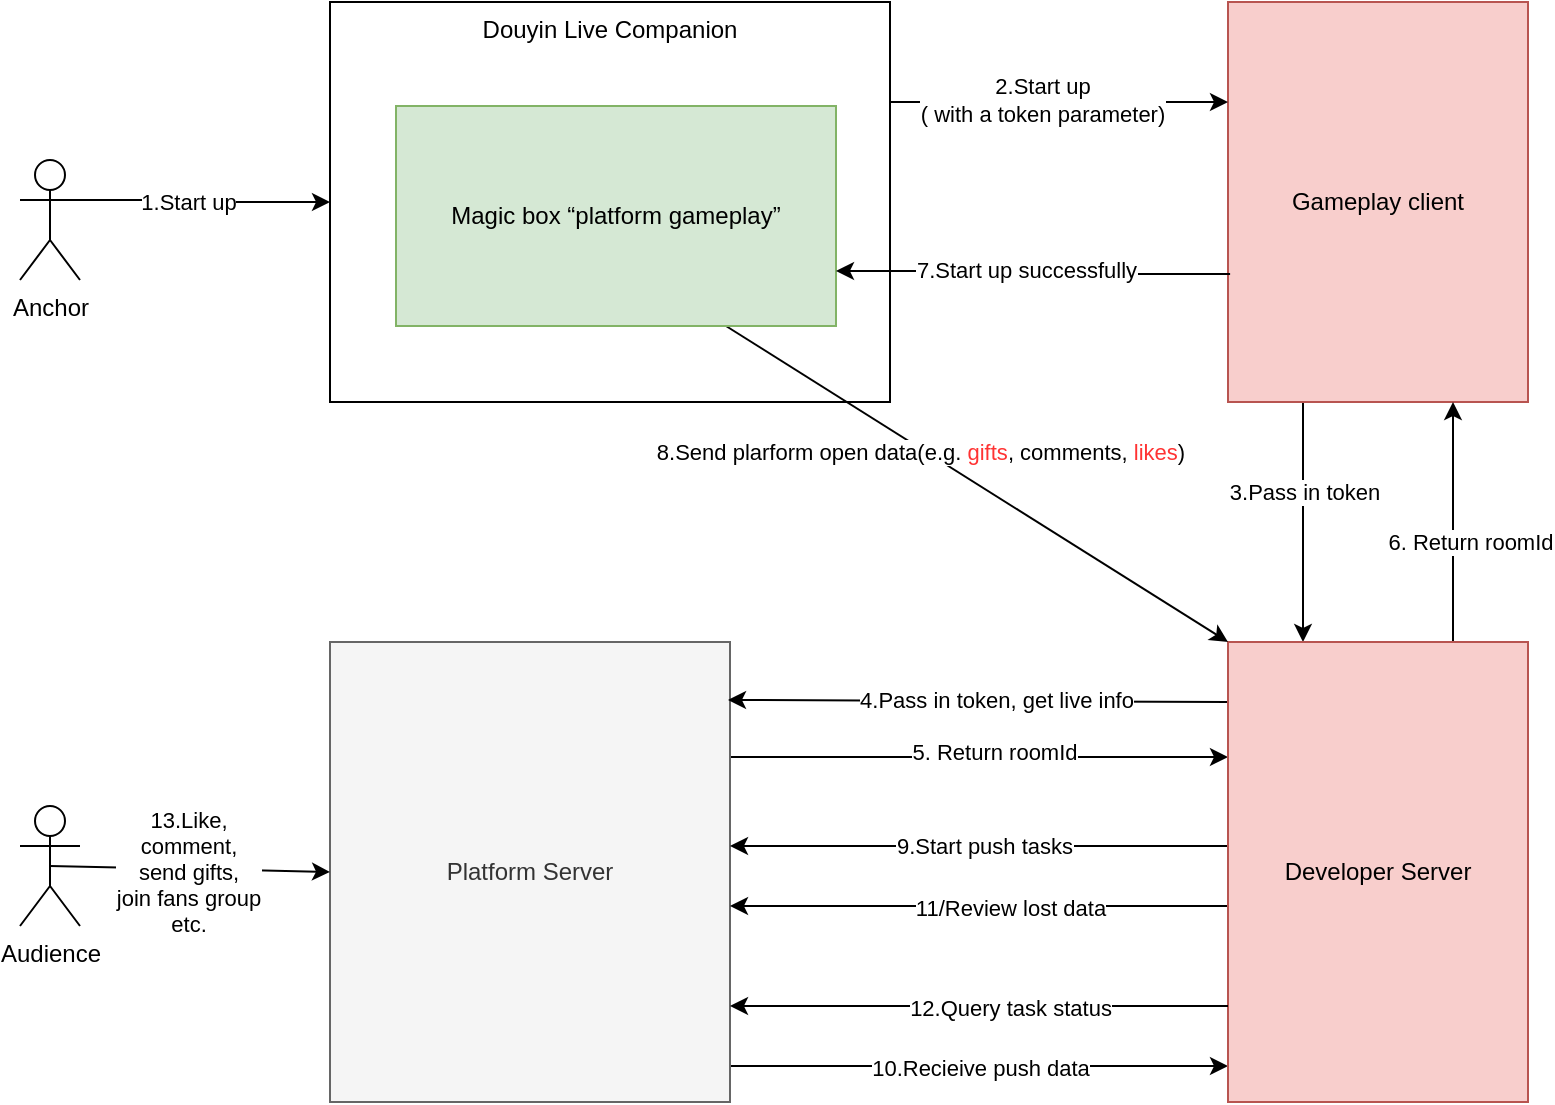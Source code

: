 <mxfile version="22.1.9" type="github">
  <diagram name="第 1 页" id="Y4wQD-pbCirq9T_VrnDq">
    <mxGraphModel dx="1434" dy="734" grid="1" gridSize="10" guides="1" tooltips="1" connect="1" arrows="1" fold="1" page="1" pageScale="1" pageWidth="827" pageHeight="1169" math="0" shadow="0">
      <root>
        <mxCell id="0" />
        <mxCell id="1" parent="0" />
        <mxCell id="o2AHgQSNgwUj-9A4sk8h-19" style="edgeStyle=orthogonalEdgeStyle;rounded=0;orthogonalLoop=1;jettySize=auto;html=1;exitX=1;exitY=0.333;exitDx=0;exitDy=0;exitPerimeter=0;entryX=0;entryY=0.5;entryDx=0;entryDy=0;" edge="1" parent="1" source="o2AHgQSNgwUj-9A4sk8h-1" target="o2AHgQSNgwUj-9A4sk8h-6">
          <mxGeometry relative="1" as="geometry" />
        </mxCell>
        <mxCell id="o2AHgQSNgwUj-9A4sk8h-20" value="1.Start up" style="edgeLabel;html=1;align=center;verticalAlign=middle;resizable=0;points=[];" vertex="1" connectable="0" parent="o2AHgQSNgwUj-9A4sk8h-19">
          <mxGeometry x="-0.143" y="-1" relative="1" as="geometry">
            <mxPoint as="offset" />
          </mxGeometry>
        </mxCell>
        <mxCell id="o2AHgQSNgwUj-9A4sk8h-1" value="Anchor" style="shape=umlActor;verticalLabelPosition=bottom;verticalAlign=top;html=1;outlineConnect=0;" vertex="1" parent="1">
          <mxGeometry x="30" y="267" width="30" height="60" as="geometry" />
        </mxCell>
        <mxCell id="o2AHgQSNgwUj-9A4sk8h-25" style="edgeStyle=none;rounded=0;orthogonalLoop=1;jettySize=auto;html=1;exitX=0.25;exitY=1;exitDx=0;exitDy=0;entryX=0.25;entryY=0;entryDx=0;entryDy=0;" edge="1" parent="1" source="o2AHgQSNgwUj-9A4sk8h-5" target="o2AHgQSNgwUj-9A4sk8h-8">
          <mxGeometry relative="1" as="geometry" />
        </mxCell>
        <mxCell id="o2AHgQSNgwUj-9A4sk8h-26" value="3.Pass in token" style="edgeLabel;html=1;align=center;verticalAlign=middle;resizable=0;points=[];" vertex="1" connectable="0" parent="o2AHgQSNgwUj-9A4sk8h-25">
          <mxGeometry x="-0.25" relative="1" as="geometry">
            <mxPoint as="offset" />
          </mxGeometry>
        </mxCell>
        <mxCell id="o2AHgQSNgwUj-9A4sk8h-5" value="Gameplay client" style="rounded=0;whiteSpace=wrap;html=1;verticalAlign=middle;align=center;fillColor=#f8cecc;strokeColor=#b85450;" vertex="1" parent="1">
          <mxGeometry x="634" y="188" width="150" height="200" as="geometry" />
        </mxCell>
        <mxCell id="o2AHgQSNgwUj-9A4sk8h-14" style="edgeStyle=orthogonalEdgeStyle;rounded=0;orthogonalLoop=1;jettySize=auto;html=1;exitX=1;exitY=0.25;exitDx=0;exitDy=0;entryX=0;entryY=0.25;entryDx=0;entryDy=0;" edge="1" parent="1" source="o2AHgQSNgwUj-9A4sk8h-6" target="o2AHgQSNgwUj-9A4sk8h-5">
          <mxGeometry relative="1" as="geometry" />
        </mxCell>
        <mxCell id="o2AHgQSNgwUj-9A4sk8h-15" value="2.Start up&lt;br&gt;( with a token parameter)" style="edgeLabel;html=1;align=center;verticalAlign=middle;resizable=0;points=[];" vertex="1" connectable="0" parent="o2AHgQSNgwUj-9A4sk8h-14">
          <mxGeometry x="-0.108" y="1" relative="1" as="geometry">
            <mxPoint as="offset" />
          </mxGeometry>
        </mxCell>
        <mxCell id="o2AHgQSNgwUj-9A4sk8h-6" value="Douyin Live Companion" style="rounded=0;whiteSpace=wrap;html=1;verticalAlign=top;" vertex="1" parent="1">
          <mxGeometry x="185" y="188" width="280" height="200" as="geometry" />
        </mxCell>
        <mxCell id="o2AHgQSNgwUj-9A4sk8h-31" style="edgeStyle=none;rounded=0;orthogonalLoop=1;jettySize=auto;html=1;exitX=1;exitY=0.25;exitDx=0;exitDy=0;entryX=0;entryY=0.25;entryDx=0;entryDy=0;" edge="1" parent="1" source="o2AHgQSNgwUj-9A4sk8h-7" target="o2AHgQSNgwUj-9A4sk8h-8">
          <mxGeometry relative="1" as="geometry" />
        </mxCell>
        <mxCell id="o2AHgQSNgwUj-9A4sk8h-32" value="5. Return roomId" style="edgeLabel;html=1;align=center;verticalAlign=middle;resizable=0;points=[];" vertex="1" connectable="0" parent="o2AHgQSNgwUj-9A4sk8h-31">
          <mxGeometry x="0.06" y="4" relative="1" as="geometry">
            <mxPoint y="1" as="offset" />
          </mxGeometry>
        </mxCell>
        <mxCell id="o2AHgQSNgwUj-9A4sk8h-39" style="edgeStyle=none;rounded=0;orthogonalLoop=1;jettySize=auto;html=1;exitX=1;exitY=0.75;exitDx=0;exitDy=0;entryX=0;entryY=0.75;entryDx=0;entryDy=0;" edge="1" parent="1">
          <mxGeometry relative="1" as="geometry">
            <mxPoint x="385" y="720" as="sourcePoint" />
            <mxPoint x="634" y="720" as="targetPoint" />
          </mxGeometry>
        </mxCell>
        <mxCell id="o2AHgQSNgwUj-9A4sk8h-40" value="10.Recieive push data" style="edgeLabel;html=1;align=center;verticalAlign=middle;resizable=0;points=[];" vertex="1" connectable="0" parent="o2AHgQSNgwUj-9A4sk8h-39">
          <mxGeometry x="-0.261" y="-1" relative="1" as="geometry">
            <mxPoint x="33" as="offset" />
          </mxGeometry>
        </mxCell>
        <mxCell id="o2AHgQSNgwUj-9A4sk8h-7" value="Platform Server" style="rounded=0;whiteSpace=wrap;html=1;fillColor=#f5f5f5;strokeColor=#666666;fontColor=#333333;" vertex="1" parent="1">
          <mxGeometry x="185" y="508" width="200" height="230" as="geometry" />
        </mxCell>
        <mxCell id="o2AHgQSNgwUj-9A4sk8h-27" style="edgeStyle=none;rounded=0;orthogonalLoop=1;jettySize=auto;html=1;exitX=0.75;exitY=0;exitDx=0;exitDy=0;entryX=0.75;entryY=1;entryDx=0;entryDy=0;" edge="1" parent="1" source="o2AHgQSNgwUj-9A4sk8h-8" target="o2AHgQSNgwUj-9A4sk8h-5">
          <mxGeometry relative="1" as="geometry" />
        </mxCell>
        <mxCell id="o2AHgQSNgwUj-9A4sk8h-28" value="6. Return roomId" style="edgeLabel;html=1;align=center;verticalAlign=middle;resizable=0;points=[];" vertex="1" connectable="0" parent="o2AHgQSNgwUj-9A4sk8h-27">
          <mxGeometry x="0.083" y="-2" relative="1" as="geometry">
            <mxPoint x="6" y="15" as="offset" />
          </mxGeometry>
        </mxCell>
        <mxCell id="o2AHgQSNgwUj-9A4sk8h-29" style="edgeStyle=none;rounded=0;orthogonalLoop=1;jettySize=auto;html=1;exitX=0;exitY=0.25;exitDx=0;exitDy=0;entryX=0.995;entryY=0.126;entryDx=0;entryDy=0;entryPerimeter=0;" edge="1" parent="1" target="o2AHgQSNgwUj-9A4sk8h-7">
          <mxGeometry relative="1" as="geometry">
            <mxPoint x="634" y="538" as="sourcePoint" />
            <mxPoint x="424" y="538" as="targetPoint" />
          </mxGeometry>
        </mxCell>
        <mxCell id="o2AHgQSNgwUj-9A4sk8h-30" value="4.Pass in token, get live info" style="edgeLabel;html=1;align=center;verticalAlign=middle;resizable=0;points=[];" vertex="1" connectable="0" parent="o2AHgQSNgwUj-9A4sk8h-29">
          <mxGeometry x="-0.209" y="-1" relative="1" as="geometry">
            <mxPoint x="-17" as="offset" />
          </mxGeometry>
        </mxCell>
        <mxCell id="o2AHgQSNgwUj-9A4sk8h-34" style="edgeStyle=orthogonalEdgeStyle;rounded=0;orthogonalLoop=1;jettySize=auto;html=1;exitX=0;exitY=0.5;exitDx=0;exitDy=0;entryX=1;entryY=0.5;entryDx=0;entryDy=0;" edge="1" parent="1">
          <mxGeometry relative="1" as="geometry">
            <mxPoint x="634" y="610" as="sourcePoint" />
            <mxPoint x="385" y="610" as="targetPoint" />
          </mxGeometry>
        </mxCell>
        <mxCell id="o2AHgQSNgwUj-9A4sk8h-35" value="9.Start push tasks" style="edgeLabel;html=1;align=center;verticalAlign=middle;resizable=0;points=[];" vertex="1" connectable="0" parent="o2AHgQSNgwUj-9A4sk8h-34">
          <mxGeometry x="-0.02" relative="1" as="geometry">
            <mxPoint as="offset" />
          </mxGeometry>
        </mxCell>
        <mxCell id="o2AHgQSNgwUj-9A4sk8h-37" style="edgeStyle=none;rounded=0;orthogonalLoop=1;jettySize=auto;html=1;exitX=0;exitY=0.75;exitDx=0;exitDy=0;entryX=1;entryY=0.75;entryDx=0;entryDy=0;" edge="1" parent="1">
          <mxGeometry relative="1" as="geometry">
            <mxPoint x="634" y="640" as="sourcePoint" />
            <mxPoint x="385" y="640" as="targetPoint" />
          </mxGeometry>
        </mxCell>
        <mxCell id="o2AHgQSNgwUj-9A4sk8h-38" value="11/Review lost data" style="edgeLabel;html=1;align=center;verticalAlign=middle;resizable=0;points=[];" vertex="1" connectable="0" parent="o2AHgQSNgwUj-9A4sk8h-37">
          <mxGeometry x="-0.124" y="1" relative="1" as="geometry">
            <mxPoint as="offset" />
          </mxGeometry>
        </mxCell>
        <mxCell id="o2AHgQSNgwUj-9A4sk8h-8" value="Developer Server" style="rounded=0;whiteSpace=wrap;html=1;fillColor=#f8cecc;strokeColor=#b85450;" vertex="1" parent="1">
          <mxGeometry x="634" y="508" width="150" height="230" as="geometry" />
        </mxCell>
        <mxCell id="o2AHgQSNgwUj-9A4sk8h-43" style="edgeStyle=none;rounded=0;orthogonalLoop=1;jettySize=auto;html=1;exitX=0.5;exitY=0.5;exitDx=0;exitDy=0;exitPerimeter=0;entryX=0;entryY=0.5;entryDx=0;entryDy=0;" edge="1" parent="1" source="o2AHgQSNgwUj-9A4sk8h-9" target="o2AHgQSNgwUj-9A4sk8h-7">
          <mxGeometry relative="1" as="geometry" />
        </mxCell>
        <mxCell id="o2AHgQSNgwUj-9A4sk8h-44" value="13.Like,&lt;br&gt;comment,&lt;br&gt;send gifts,&lt;br&gt;join fans group&lt;br&gt;etc." style="edgeLabel;html=1;align=center;verticalAlign=middle;resizable=0;points=[];" vertex="1" connectable="0" parent="o2AHgQSNgwUj-9A4sk8h-43">
          <mxGeometry x="-0.014" y="-1" relative="1" as="geometry">
            <mxPoint as="offset" />
          </mxGeometry>
        </mxCell>
        <mxCell id="o2AHgQSNgwUj-9A4sk8h-9" value="Audience" style="shape=umlActor;verticalLabelPosition=bottom;verticalAlign=top;html=1;outlineConnect=0;" vertex="1" parent="1">
          <mxGeometry x="30" y="590" width="30" height="60" as="geometry" />
        </mxCell>
        <mxCell id="o2AHgQSNgwUj-9A4sk8h-23" style="edgeStyle=none;rounded=0;orthogonalLoop=1;jettySize=auto;html=1;exitX=0.75;exitY=1;exitDx=0;exitDy=0;entryX=0;entryY=0;entryDx=0;entryDy=0;" edge="1" parent="1" source="o2AHgQSNgwUj-9A4sk8h-11" target="o2AHgQSNgwUj-9A4sk8h-8">
          <mxGeometry relative="1" as="geometry" />
        </mxCell>
        <mxCell id="o2AHgQSNgwUj-9A4sk8h-24" value="8.Send plarform open data(e.g. &lt;font color=&quot;#ff3333&quot;&gt;gifts&lt;/font&gt;, comments, &lt;font color=&quot;#ff3333&quot;&gt;likes&lt;/font&gt;)" style="edgeLabel;html=1;align=center;verticalAlign=middle;resizable=0;points=[];" vertex="1" connectable="0" parent="o2AHgQSNgwUj-9A4sk8h-23">
          <mxGeometry x="-0.22" y="-2" relative="1" as="geometry">
            <mxPoint as="offset" />
          </mxGeometry>
        </mxCell>
        <mxCell id="o2AHgQSNgwUj-9A4sk8h-11" value="Magic box “platform gameplay”" style="rounded=0;whiteSpace=wrap;html=1;labelBackgroundColor=none;fillColor=#d5e8d4;strokeColor=#82b366;" vertex="1" parent="1">
          <mxGeometry x="218" y="240" width="220" height="110" as="geometry" />
        </mxCell>
        <mxCell id="o2AHgQSNgwUj-9A4sk8h-16" style="edgeStyle=orthogonalEdgeStyle;rounded=0;orthogonalLoop=1;jettySize=auto;html=1;exitX=0.007;exitY=0.68;exitDx=0;exitDy=0;entryX=1;entryY=0.75;entryDx=0;entryDy=0;exitPerimeter=0;" edge="1" parent="1" source="o2AHgQSNgwUj-9A4sk8h-5" target="o2AHgQSNgwUj-9A4sk8h-11">
          <mxGeometry relative="1" as="geometry" />
        </mxCell>
        <mxCell id="o2AHgQSNgwUj-9A4sk8h-17" value="7.Start up successfully" style="edgeLabel;html=1;align=center;verticalAlign=middle;resizable=0;points=[];" vertex="1" connectable="0" parent="o2AHgQSNgwUj-9A4sk8h-16">
          <mxGeometry x="0.05" y="-1" relative="1" as="geometry">
            <mxPoint as="offset" />
          </mxGeometry>
        </mxCell>
        <mxCell id="o2AHgQSNgwUj-9A4sk8h-41" style="edgeStyle=none;rounded=0;orthogonalLoop=1;jettySize=auto;html=1;exitX=0;exitY=0.75;exitDx=0;exitDy=0;entryX=1;entryY=0.75;entryDx=0;entryDy=0;" edge="1" parent="1">
          <mxGeometry relative="1" as="geometry">
            <mxPoint x="634" y="690" as="sourcePoint" />
            <mxPoint x="385" y="690" as="targetPoint" />
          </mxGeometry>
        </mxCell>
        <mxCell id="o2AHgQSNgwUj-9A4sk8h-42" value="12.Query task status" style="edgeLabel;html=1;align=center;verticalAlign=middle;resizable=0;points=[];" vertex="1" connectable="0" parent="o2AHgQSNgwUj-9A4sk8h-41">
          <mxGeometry x="-0.124" y="1" relative="1" as="geometry">
            <mxPoint as="offset" />
          </mxGeometry>
        </mxCell>
      </root>
    </mxGraphModel>
  </diagram>
</mxfile>
